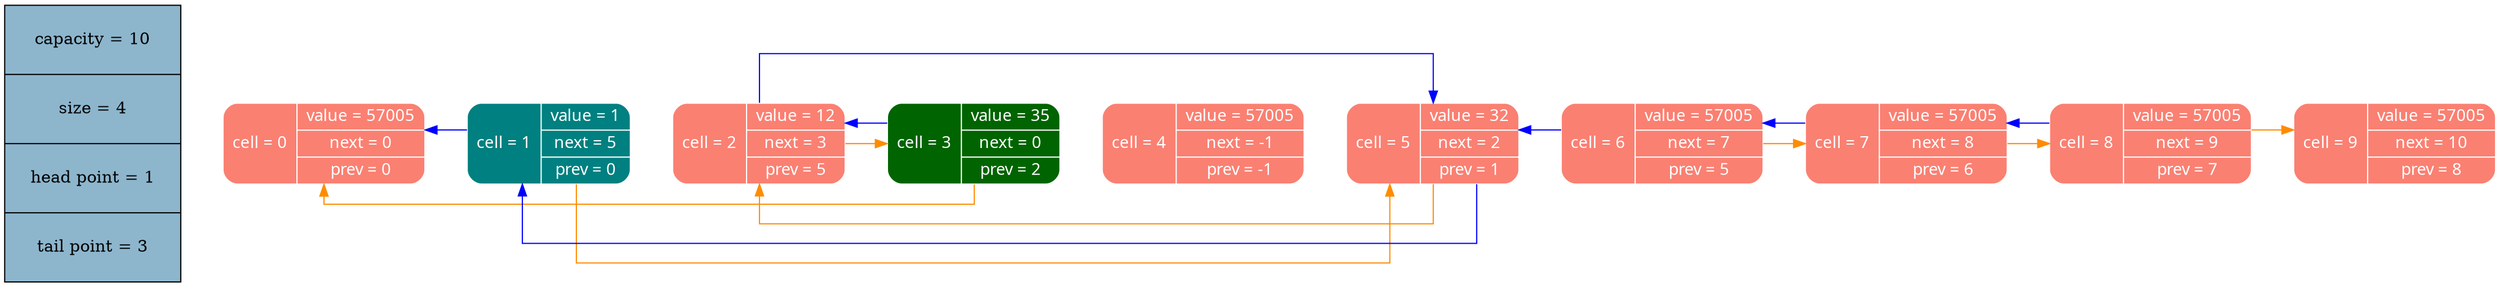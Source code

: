 digraph   
{
rankdir = "LR"
splines = "ortho"

node_stat [margin = "0.3*0.3", style = "filled", shape = "record", fillcolor = "#8DB6CD" label = "capacity = 10 | size = 4 | head point = 1 | tail point = 3"]
{rank = source; node_stat}

node0 [shape = "Mrecord", fillcolor = "#FA8072", style = "filled", fontcolor = "white", fontname = "Calibri", color = "white", label = "{cell = 0\n | {value = 57005 |next = 0 |prev = 0}}"]
node1 [shape = "Mrecord", fillcolor = "#008080", style = "filled", fontcolor = "white", fontname = "Calibri", color = "white", label = "{cell = 1\n | {value = 1 |next = 5 |prev = 0}}"]
node2 [shape = "Mrecord", fillcolor = "#FA8072", style = "filled", fontcolor = "white", fontname = "Calibri", color = "white", label = "{cell = 2\n | {value = 12 |next = 3 |prev = 5}}"]
node3 [shape = "Mrecord", fillcolor = "#006400", style = "filled", fontcolor = "white", fontname = "Calibri", color = "white", label = "{cell = 3\n | {value = 35 |next = 0 |prev = 2}}"]
node4 [shape = "Mrecord", fillcolor = "#FA8072", style = "filled", fontcolor = "white", fontname = "Calibri", color = "white", label = "{cell = 4\n | {value = 57005 |next = -1 |prev = -1}}"]
node5 [shape = "Mrecord", fillcolor = "#FA8072", style = "filled", fontcolor = "white", fontname = "Calibri", color = "white", label = "{cell = 5\n | {value = 32 |next = 2 |prev = 1}}"]
node6 [shape = "Mrecord", fillcolor = "#FA8072", style = "filled", fontcolor = "white", fontname = "Calibri", color = "white", label = "{cell = 6\n | {value = 57005 |next = 7 |prev = 5}}"]
node7 [shape = "Mrecord", fillcolor = "#FA8072", style = "filled", fontcolor = "white", fontname = "Calibri", color = "white", label = "{cell = 7\n | {value = 57005 |next = 8 |prev = 6}}"]
node8 [shape = "Mrecord", fillcolor = "#FA8072", style = "filled", fontcolor = "white", fontname = "Calibri", color = "white", label = "{cell = 8\n | {value = 57005 |next = 9 |prev = 7}}"]
node9 [shape = "Mrecord", fillcolor = "#FA8072", style = "filled", fontcolor = "white", fontname = "Calibri", color = "white", label = "{cell = 9\n | {value = 57005 |next = 10 |prev = 8}}"]
node0 -> node1 [color = "black", style = "invis", constraint = true, fillcolor = "",   fontcolor = "", fontname = "Calibri", label = ""];
node1 -> node2 [color = "black", style = "invis", constraint = true, fillcolor = "",   fontcolor = "", fontname = "Calibri", label = ""];
node1 -> node5 [color = "#FF8C00", style = "", constraint = false, fillcolor = "",   fontcolor = "", fontname = "Calibri", label = ""];
node1 -> node0 [color = "blue", style = "", constraint = false, fillcolor = "",   fontcolor = "", fontname = "Calibri", label = ""];
node2 -> node3 [color = "black", style = "invis", constraint = true, fillcolor = "",   fontcolor = "", fontname = "Calibri", label = ""];
node2 -> node3 [color = "#FF8C00", style = "", constraint = false, fillcolor = "",   fontcolor = "", fontname = "Calibri", label = ""];
node2 -> node5 [color = "blue", style = "", constraint = false, fillcolor = "",   fontcolor = "", fontname = "Calibri", label = ""];
node3 -> node4 [color = "black", style = "invis", constraint = true, fillcolor = "",   fontcolor = "", fontname = "Calibri", label = ""];
node3 -> node0 [color = "#FF8C00", style = "", constraint = false, fillcolor = "",   fontcolor = "", fontname = "Calibri", label = ""];
node3 -> node2 [color = "blue", style = "", constraint = false, fillcolor = "",   fontcolor = "", fontname = "Calibri", label = ""];
node4 -> node5 [color = "black", style = "invis", constraint = true, fillcolor = "",   fontcolor = "", fontname = "Calibri", label = ""];
node5 -> node6 [color = "black", style = "invis", constraint = true, fillcolor = "",   fontcolor = "", fontname = "Calibri", label = ""];
node5 -> node2 [color = "#FF8C00", style = "", constraint = false, fillcolor = "",   fontcolor = "", fontname = "Calibri", label = ""];
node5 -> node1 [color = "blue", style = "", constraint = false, fillcolor = "",   fontcolor = "", fontname = "Calibri", label = ""];
node6 -> node7 [color = "black", style = "invis", constraint = true, fillcolor = "",   fontcolor = "", fontname = "Calibri", label = ""];
node6 -> node7 [color = "#FF8C00", style = "", constraint = false, fillcolor = "",   fontcolor = "", fontname = "Calibri", label = ""];
node6 -> node5 [color = "blue", style = "", constraint = false, fillcolor = "",   fontcolor = "", fontname = "Calibri", label = ""];
node7 -> node8 [color = "black", style = "invis", constraint = true, fillcolor = "",   fontcolor = "", fontname = "Calibri", label = ""];
node7 -> node8 [color = "#FF8C00", style = "", constraint = false, fillcolor = "",   fontcolor = "", fontname = "Calibri", label = ""];
node7 -> node6 [color = "blue", style = "", constraint = false, fillcolor = "",   fontcolor = "", fontname = "Calibri", label = ""];
node8 -> node9 [color = "black", style = "invis", constraint = true, fillcolor = "",   fontcolor = "", fontname = "Calibri", label = ""];
node8 -> node9 [color = "#FF8C00", style = "", constraint = false, fillcolor = "",   fontcolor = "", fontname = "Calibri", label = ""];
node8 -> node7 [color = "blue", style = "", constraint = false, fillcolor = "",   fontcolor = "", fontname = "Calibri", label = ""];
}
